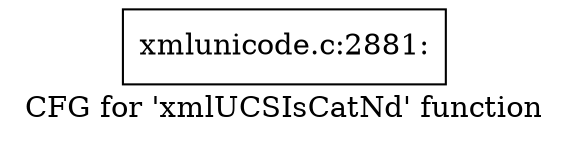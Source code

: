 digraph "CFG for 'xmlUCSIsCatNd' function" {
	label="CFG for 'xmlUCSIsCatNd' function";

	Node0x4ec15e0 [shape=record,label="{xmlunicode.c:2881:}"];
}
